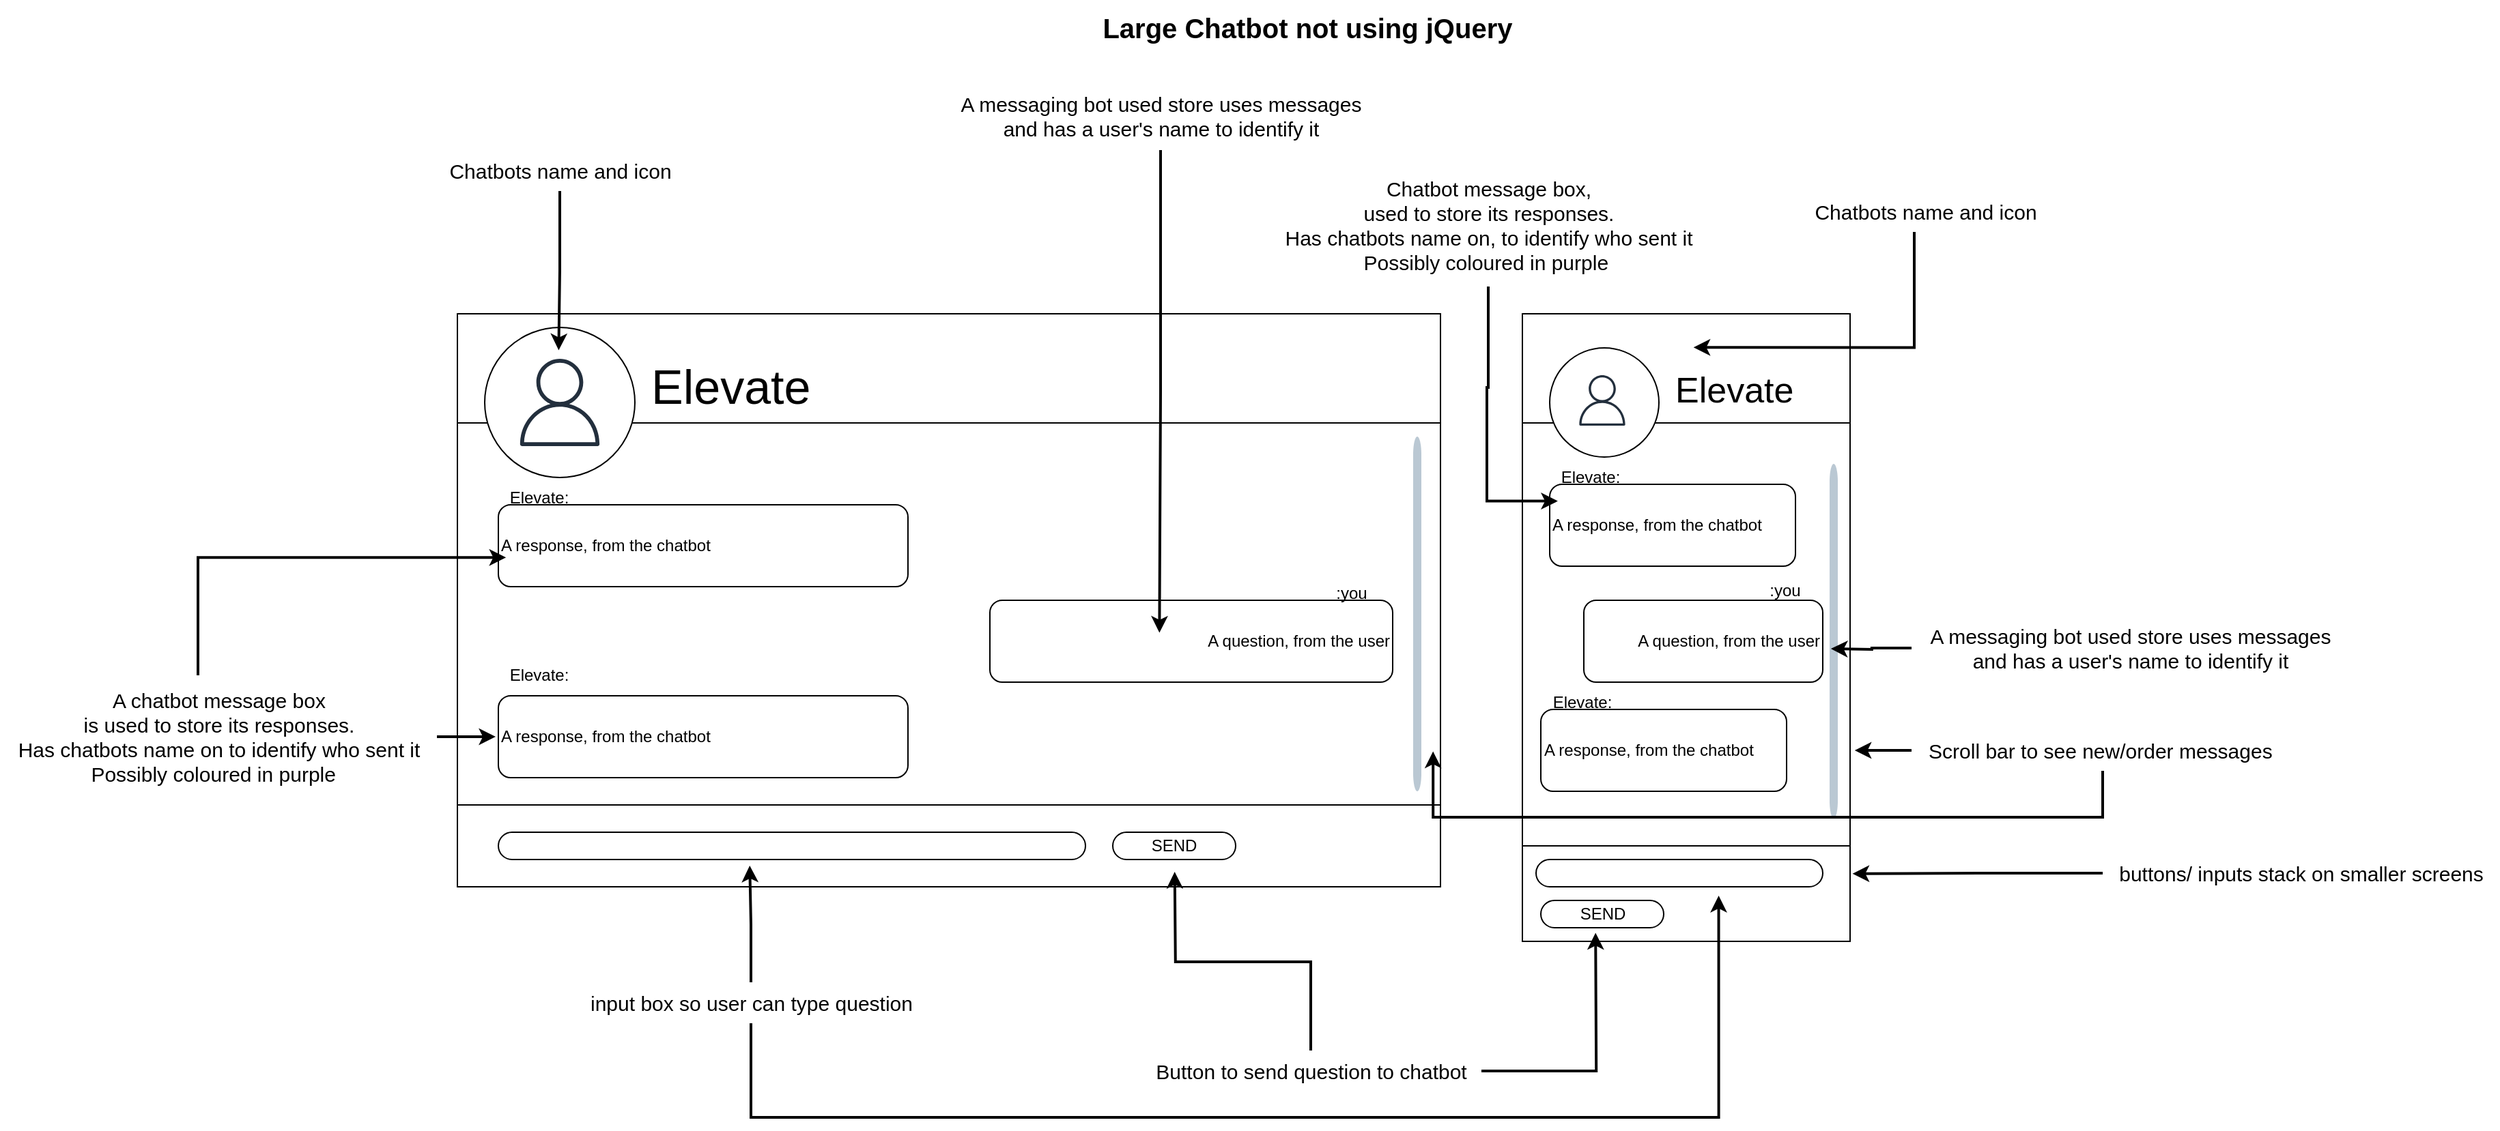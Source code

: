 <mxfile version="24.2.2" type="device">
  <diagram name="Page-1" id="RVQ59szAOKyf82A_zsJQ">
    <mxGraphModel dx="2284" dy="1838" grid="1" gridSize="10" guides="1" tooltips="1" connect="1" arrows="1" fold="1" page="1" pageScale="1" pageWidth="850" pageHeight="1100" math="0" shadow="0">
      <root>
        <mxCell id="0" />
        <mxCell id="1" parent="0" />
        <mxCell id="07otT8sb6iXUbk8XBaNZ-1" value="" style="rounded=0;whiteSpace=wrap;html=1;" parent="1" vertex="1">
          <mxGeometry x="70" y="130" width="720" height="420" as="geometry" />
        </mxCell>
        <mxCell id="07otT8sb6iXUbk8XBaNZ-2" value="" style="rounded=0;whiteSpace=wrap;html=1;" parent="1" vertex="1">
          <mxGeometry x="70" y="130" width="720" height="80" as="geometry" />
        </mxCell>
        <mxCell id="07otT8sb6iXUbk8XBaNZ-3" value="" style="ellipse;whiteSpace=wrap;html=1;aspect=fixed;" parent="1" vertex="1">
          <mxGeometry x="90" y="140" width="110" height="110" as="geometry" />
        </mxCell>
        <mxCell id="07otT8sb6iXUbk8XBaNZ-4" value="" style="sketch=0;outlineConnect=0;fontColor=#232F3E;gradientColor=none;fillColor=#232F3D;strokeColor=none;dashed=0;verticalLabelPosition=bottom;verticalAlign=top;align=center;html=1;fontSize=12;fontStyle=0;aspect=fixed;pointerEvents=1;shape=mxgraph.aws4.user;direction=east;" parent="1" vertex="1">
          <mxGeometry x="113" y="163" width="64" height="64" as="geometry" />
        </mxCell>
        <mxCell id="07otT8sb6iXUbk8XBaNZ-6" value="&lt;font style=&quot;font-size: 35px;&quot;&gt;Elevate&lt;/font&gt;" style="text;html=1;align=left;verticalAlign=middle;whiteSpace=wrap;rounded=0;" parent="1" vertex="1">
          <mxGeometry x="210" y="160" width="360" height="45" as="geometry" />
        </mxCell>
        <mxCell id="07otT8sb6iXUbk8XBaNZ-7" value="" style="rounded=0;whiteSpace=wrap;html=1;" parent="1" vertex="1">
          <mxGeometry x="70" y="490" width="720" height="60" as="geometry" />
        </mxCell>
        <mxCell id="07otT8sb6iXUbk8XBaNZ-8" value="" style="html=1;verticalLabelPosition=bottom;labelBackgroundColor=#ffffff;verticalAlign=top;shadow=0;dashed=0;strokeWidth=2;shape=mxgraph.ios7.misc.scroll_(vertical);fillColor=#bac8d3;strokeColor=#23445d;" parent="1" vertex="1">
          <mxGeometry x="770" y="220" width="6" height="260" as="geometry" />
        </mxCell>
        <mxCell id="07otT8sb6iXUbk8XBaNZ-9" value="A response, from the chatbot&amp;nbsp;&amp;nbsp;" style="rounded=1;whiteSpace=wrap;html=1;align=left;" parent="1" vertex="1">
          <mxGeometry x="100" y="270" width="300" height="60" as="geometry" />
        </mxCell>
        <mxCell id="07otT8sb6iXUbk8XBaNZ-11" value="Elevate:" style="text;html=1;align=center;verticalAlign=middle;whiteSpace=wrap;rounded=0;" parent="1" vertex="1">
          <mxGeometry x="100" y="250" width="60" height="30" as="geometry" />
        </mxCell>
        <mxCell id="07otT8sb6iXUbk8XBaNZ-12" value="&lt;span style=&quot;&quot;&gt;A response, from the chatbot&amp;nbsp;&amp;nbsp;&lt;/span&gt;" style="rounded=1;whiteSpace=wrap;html=1;align=left;" parent="1" vertex="1">
          <mxGeometry x="100" y="410" width="300" height="60" as="geometry" />
        </mxCell>
        <mxCell id="07otT8sb6iXUbk8XBaNZ-13" value="Elevate:" style="text;html=1;align=center;verticalAlign=middle;whiteSpace=wrap;rounded=0;" parent="1" vertex="1">
          <mxGeometry x="100" y="380" width="60" height="30" as="geometry" />
        </mxCell>
        <mxCell id="07otT8sb6iXUbk8XBaNZ-14" value="&lt;span style=&quot;&quot;&gt;A question, from the user&lt;/span&gt;" style="rounded=1;whiteSpace=wrap;html=1;align=right;" parent="1" vertex="1">
          <mxGeometry x="460" y="340" width="295" height="60" as="geometry" />
        </mxCell>
        <mxCell id="07otT8sb6iXUbk8XBaNZ-15" value=":you" style="text;html=1;align=center;verticalAlign=middle;whiteSpace=wrap;rounded=0;" parent="1" vertex="1">
          <mxGeometry x="695" y="320" width="60" height="30" as="geometry" />
        </mxCell>
        <mxCell id="07otT8sb6iXUbk8XBaNZ-16" value="" style="rounded=1;whiteSpace=wrap;html=1;arcSize=50;" parent="1" vertex="1">
          <mxGeometry x="100" y="510" width="430" height="20" as="geometry" />
        </mxCell>
        <mxCell id="07otT8sb6iXUbk8XBaNZ-17" value="SEND" style="rounded=1;whiteSpace=wrap;html=1;arcSize=50;" parent="1" vertex="1">
          <mxGeometry x="550" y="510" width="90" height="20" as="geometry" />
        </mxCell>
        <mxCell id="07otT8sb6iXUbk8XBaNZ-18" value="" style="rounded=0;whiteSpace=wrap;html=1;" parent="1" vertex="1">
          <mxGeometry x="850" y="130" width="240" height="460" as="geometry" />
        </mxCell>
        <mxCell id="07otT8sb6iXUbk8XBaNZ-19" value="" style="rounded=0;whiteSpace=wrap;html=1;" parent="1" vertex="1">
          <mxGeometry x="850" y="130" width="240" height="80" as="geometry" />
        </mxCell>
        <mxCell id="07otT8sb6iXUbk8XBaNZ-20" value="" style="ellipse;whiteSpace=wrap;html=1;aspect=fixed;" parent="1" vertex="1">
          <mxGeometry x="870" y="155" width="80" height="80" as="geometry" />
        </mxCell>
        <mxCell id="07otT8sb6iXUbk8XBaNZ-21" value="" style="sketch=0;outlineConnect=0;fontColor=#232F3E;gradientColor=none;fillColor=#232F3D;strokeColor=none;dashed=0;verticalLabelPosition=bottom;verticalAlign=top;align=center;html=1;fontSize=12;fontStyle=0;aspect=fixed;pointerEvents=1;shape=mxgraph.aws4.user;direction=east;" parent="1" vertex="1">
          <mxGeometry x="890" y="175" width="37" height="37" as="geometry" />
        </mxCell>
        <mxCell id="07otT8sb6iXUbk8XBaNZ-22" value="&lt;font style=&quot;font-size: 26px;&quot;&gt;Elevate&lt;/font&gt;" style="text;html=1;align=left;verticalAlign=middle;whiteSpace=wrap;rounded=0;" parent="1" vertex="1">
          <mxGeometry x="960" y="163" width="360" height="45" as="geometry" />
        </mxCell>
        <mxCell id="07otT8sb6iXUbk8XBaNZ-23" value="" style="rounded=0;whiteSpace=wrap;html=1;" parent="1" vertex="1">
          <mxGeometry x="850" y="520" width="240" height="70" as="geometry" />
        </mxCell>
        <mxCell id="07otT8sb6iXUbk8XBaNZ-31" value="" style="rounded=1;whiteSpace=wrap;html=1;arcSize=50;" parent="1" vertex="1">
          <mxGeometry x="860" y="530" width="210" height="20" as="geometry" />
        </mxCell>
        <mxCell id="07otT8sb6iXUbk8XBaNZ-32" value="SEND" style="rounded=1;whiteSpace=wrap;html=1;arcSize=50;" parent="1" vertex="1">
          <mxGeometry x="863.5" y="560" width="90" height="20" as="geometry" />
        </mxCell>
        <mxCell id="07otT8sb6iXUbk8XBaNZ-34" value="A response, from the chatbot&amp;nbsp;&amp;nbsp;" style="rounded=1;whiteSpace=wrap;html=1;align=left;" parent="1" vertex="1">
          <mxGeometry x="870" y="255" width="180" height="60" as="geometry" />
        </mxCell>
        <mxCell id="07otT8sb6iXUbk8XBaNZ-35" value="Elevate:" style="text;html=1;align=center;verticalAlign=middle;whiteSpace=wrap;rounded=0;" parent="1" vertex="1">
          <mxGeometry x="870" y="235" width="60" height="30" as="geometry" />
        </mxCell>
        <mxCell id="07otT8sb6iXUbk8XBaNZ-36" value="&lt;span style=&quot;&quot;&gt;A question, from the user&lt;/span&gt;" style="rounded=1;whiteSpace=wrap;html=1;align=right;" parent="1" vertex="1">
          <mxGeometry x="895" y="340" width="175" height="60" as="geometry" />
        </mxCell>
        <mxCell id="07otT8sb6iXUbk8XBaNZ-37" value=":you" style="text;html=1;align=center;verticalAlign=middle;whiteSpace=wrap;rounded=0;" parent="1" vertex="1">
          <mxGeometry x="1010" y="315" width="65" height="35" as="geometry" />
        </mxCell>
        <mxCell id="07otT8sb6iXUbk8XBaNZ-38" value="A response, from the chatbot&amp;nbsp;&amp;nbsp;" style="rounded=1;whiteSpace=wrap;html=1;align=left;" parent="1" vertex="1">
          <mxGeometry x="863.5" y="420" width="180" height="60" as="geometry" />
        </mxCell>
        <mxCell id="07otT8sb6iXUbk8XBaNZ-39" value="Elevate:" style="text;html=1;align=center;verticalAlign=middle;whiteSpace=wrap;rounded=0;" parent="1" vertex="1">
          <mxGeometry x="863.5" y="400" width="60" height="30" as="geometry" />
        </mxCell>
        <mxCell id="07otT8sb6iXUbk8XBaNZ-40" value="" style="html=1;verticalLabelPosition=bottom;labelBackgroundColor=#ffffff;verticalAlign=top;shadow=0;dashed=0;strokeWidth=2;shape=mxgraph.ios7.misc.scroll_(vertical);fillColor=#bac8d3;strokeColor=#23445d;" parent="1" vertex="1">
          <mxGeometry x="1075" y="240" width="6" height="260" as="geometry" />
        </mxCell>
        <mxCell id="07otT8sb6iXUbk8XBaNZ-43" style="edgeStyle=orthogonalEdgeStyle;rounded=0;orthogonalLoop=1;jettySize=auto;html=1;strokeWidth=2;" parent="1" source="07otT8sb6iXUbk8XBaNZ-42" edge="1">
          <mxGeometry relative="1" as="geometry">
            <mxPoint x="595.353" y="539.059" as="targetPoint" />
          </mxGeometry>
        </mxCell>
        <mxCell id="07otT8sb6iXUbk8XBaNZ-44" style="edgeStyle=orthogonalEdgeStyle;rounded=0;orthogonalLoop=1;jettySize=auto;html=1;strokeWidth=2;" parent="1" source="07otT8sb6iXUbk8XBaNZ-42" edge="1">
          <mxGeometry relative="1" as="geometry">
            <mxPoint x="903.588" y="583.765" as="targetPoint" />
          </mxGeometry>
        </mxCell>
        <mxCell id="07otT8sb6iXUbk8XBaNZ-42" value="&lt;span style=&quot;font-size: 15px;&quot;&gt;Button to send question to chatbot&lt;/span&gt;" style="text;html=1;align=center;verticalAlign=middle;resizable=0;points=[];autosize=1;strokeColor=none;fillColor=none;" parent="1" vertex="1">
          <mxGeometry x="570" y="670" width="250" height="30" as="geometry" />
        </mxCell>
        <mxCell id="07otT8sb6iXUbk8XBaNZ-46" style="edgeStyle=orthogonalEdgeStyle;rounded=0;orthogonalLoop=1;jettySize=auto;html=1;strokeWidth=2;" parent="1" source="07otT8sb6iXUbk8XBaNZ-45" edge="1">
          <mxGeometry relative="1" as="geometry">
            <mxPoint x="284.103" y="534.448" as="targetPoint" />
          </mxGeometry>
        </mxCell>
        <mxCell id="07otT8sb6iXUbk8XBaNZ-47" style="edgeStyle=orthogonalEdgeStyle;rounded=0;orthogonalLoop=1;jettySize=auto;html=1;strokeWidth=2;" parent="1" source="07otT8sb6iXUbk8XBaNZ-45" edge="1">
          <mxGeometry relative="1" as="geometry">
            <mxPoint x="993.759" y="556.517" as="targetPoint" />
            <Array as="points">
              <mxPoint x="285" y="719" />
              <mxPoint x="994" y="719" />
            </Array>
          </mxGeometry>
        </mxCell>
        <mxCell id="07otT8sb6iXUbk8XBaNZ-45" value="&lt;span style=&quot;font-size: 15px;&quot;&gt;input box so user can type question&lt;/span&gt;" style="text;html=1;align=center;verticalAlign=middle;resizable=0;points=[];autosize=1;strokeColor=none;fillColor=none;" parent="1" vertex="1">
          <mxGeometry x="155" y="620" width="260" height="30" as="geometry" />
        </mxCell>
        <mxCell id="07otT8sb6iXUbk8XBaNZ-50" style="edgeStyle=orthogonalEdgeStyle;rounded=0;orthogonalLoop=1;jettySize=auto;html=1;strokeColor=default;strokeWidth=2;align=center;verticalAlign=middle;fontFamily=Helvetica;fontSize=12;fontColor=default;labelBackgroundColor=default;endArrow=classic;" parent="1" source="07otT8sb6iXUbk8XBaNZ-49" edge="1">
          <mxGeometry relative="1" as="geometry">
            <mxPoint x="98" y="440" as="targetPoint" />
          </mxGeometry>
        </mxCell>
        <mxCell id="07otT8sb6iXUbk8XBaNZ-54" style="edgeStyle=orthogonalEdgeStyle;rounded=0;orthogonalLoop=1;jettySize=auto;html=1;strokeColor=default;strokeWidth=2;align=center;verticalAlign=middle;fontFamily=Helvetica;fontSize=12;fontColor=default;labelBackgroundColor=default;endArrow=classic;" parent="1" source="07otT8sb6iXUbk8XBaNZ-49" edge="1">
          <mxGeometry relative="1" as="geometry">
            <mxPoint x="105.6" y="308.6" as="targetPoint" />
            <Array as="points">
              <mxPoint x="-120" y="309" />
            </Array>
          </mxGeometry>
        </mxCell>
        <mxCell id="07otT8sb6iXUbk8XBaNZ-49" value="&lt;span style=&quot;font-size: 15px;&quot;&gt;A chatbot message box&lt;br&gt;is used to store its responses.&lt;/span&gt;&lt;div&gt;&lt;span style=&quot;font-size: 15px;&quot;&gt;Has chatbots name on to identify who sent it&lt;br&gt;Possibly coloured in purple&amp;nbsp;&amp;nbsp;&lt;/span&gt;&lt;/div&gt;" style="text;html=1;align=center;verticalAlign=middle;resizable=0;points=[];autosize=1;strokeColor=none;fillColor=none;" parent="1" vertex="1">
          <mxGeometry x="-265" y="395" width="320" height="90" as="geometry" />
        </mxCell>
        <mxCell id="07otT8sb6iXUbk8XBaNZ-56" style="edgeStyle=orthogonalEdgeStyle;rounded=0;orthogonalLoop=1;jettySize=auto;html=1;strokeColor=default;strokeWidth=2;align=center;verticalAlign=middle;fontFamily=Helvetica;fontSize=12;fontColor=default;labelBackgroundColor=default;endArrow=classic;" parent="1" source="07otT8sb6iXUbk8XBaNZ-55" edge="1">
          <mxGeometry relative="1" as="geometry">
            <mxPoint x="875.941" y="267.294" as="targetPoint" />
            <Array as="points">
              <mxPoint x="825" y="184" />
              <mxPoint x="824" y="267" />
            </Array>
          </mxGeometry>
        </mxCell>
        <mxCell id="07otT8sb6iXUbk8XBaNZ-55" value="&lt;span style=&quot;font-size: 15px;&quot;&gt;Chatbot message box, &lt;br&gt;used to store its responses.&lt;/span&gt;&lt;div&gt;&lt;span style=&quot;font-size: 15px;&quot;&gt;Has chatbots name on, to identify who sent it&lt;/span&gt;&lt;/div&gt;&lt;div&gt;&lt;span style=&quot;font-size: 15px; background-color: initial;&quot;&gt;Possibly coloured in purple&lt;/span&gt;&lt;span style=&quot;font-size: 15px;&quot;&gt;&amp;nbsp;&lt;/span&gt;&lt;/div&gt;" style="text;html=1;align=center;verticalAlign=middle;resizable=0;points=[];autosize=1;strokeColor=none;fillColor=none;" parent="1" vertex="1">
          <mxGeometry x="665" y="20" width="320" height="90" as="geometry" />
        </mxCell>
        <mxCell id="07otT8sb6iXUbk8XBaNZ-58" style="edgeStyle=orthogonalEdgeStyle;rounded=0;orthogonalLoop=1;jettySize=auto;html=1;strokeColor=default;strokeWidth=2;align=center;verticalAlign=middle;fontFamily=Helvetica;fontSize=12;fontColor=default;labelBackgroundColor=default;endArrow=classic;" parent="1" source="07otT8sb6iXUbk8XBaNZ-57" edge="1">
          <mxGeometry relative="1" as="geometry">
            <mxPoint x="1075.941" y="375.529" as="targetPoint" />
          </mxGeometry>
        </mxCell>
        <mxCell id="07otT8sb6iXUbk8XBaNZ-57" value="&lt;span style=&quot;font-size: 15px;&quot;&gt;A messaging bot used store uses messages&lt;/span&gt;&lt;div&gt;&lt;span style=&quot;font-size: 15px;&quot;&gt;&amp;nbsp;and has a user&#39;s name to identify it&amp;nbsp;&lt;/span&gt;&lt;/div&gt;" style="text;html=1;align=center;verticalAlign=middle;resizable=0;points=[];autosize=1;strokeColor=none;fillColor=none;" parent="1" vertex="1">
          <mxGeometry x="1135" y="350" width="320" height="50" as="geometry" />
        </mxCell>
        <mxCell id="07otT8sb6iXUbk8XBaNZ-60" style="edgeStyle=orthogonalEdgeStyle;rounded=0;orthogonalLoop=1;jettySize=auto;html=1;strokeColor=default;strokeWidth=2;align=center;verticalAlign=middle;fontFamily=Helvetica;fontSize=12;fontColor=default;labelBackgroundColor=default;endArrow=classic;" parent="1" source="07otT8sb6iXUbk8XBaNZ-59" edge="1">
          <mxGeometry relative="1" as="geometry">
            <mxPoint x="584.176" y="363.765" as="targetPoint" />
          </mxGeometry>
        </mxCell>
        <mxCell id="07otT8sb6iXUbk8XBaNZ-59" value="&lt;span style=&quot;font-size: 15px;&quot;&gt;A messaging bot used store uses messages&lt;/span&gt;&lt;div&gt;&lt;span style=&quot;font-size: 15px;&quot;&gt;&amp;nbsp;and has a user&#39;s name to identify it&amp;nbsp;&lt;/span&gt;&lt;/div&gt;" style="text;html=1;align=center;verticalAlign=middle;resizable=0;points=[];autosize=1;strokeColor=none;fillColor=none;" parent="1" vertex="1">
          <mxGeometry x="425" y="-40" width="320" height="50" as="geometry" />
        </mxCell>
        <mxCell id="07otT8sb6iXUbk8XBaNZ-62" style="edgeStyle=orthogonalEdgeStyle;rounded=0;orthogonalLoop=1;jettySize=auto;html=1;strokeColor=default;strokeWidth=2;align=center;verticalAlign=middle;fontFamily=Helvetica;fontSize=12;fontColor=default;labelBackgroundColor=default;endArrow=classic;" parent="1" source="07otT8sb6iXUbk8XBaNZ-61" edge="1">
          <mxGeometry relative="1" as="geometry">
            <mxPoint x="1091.8" y="540.4" as="targetPoint" />
          </mxGeometry>
        </mxCell>
        <mxCell id="07otT8sb6iXUbk8XBaNZ-61" value="&lt;span style=&quot;font-size: 15px;&quot;&gt;buttons/ inputs stack on smaller screens&lt;/span&gt;" style="text;html=1;align=center;verticalAlign=middle;resizable=0;points=[];autosize=1;strokeColor=none;fillColor=none;" parent="1" vertex="1">
          <mxGeometry x="1275" y="525" width="290" height="30" as="geometry" />
        </mxCell>
        <mxCell id="07otT8sb6iXUbk8XBaNZ-64" style="edgeStyle=orthogonalEdgeStyle;rounded=0;orthogonalLoop=1;jettySize=auto;html=1;strokeColor=default;strokeWidth=2;align=center;verticalAlign=middle;fontFamily=Helvetica;fontSize=12;fontColor=default;labelBackgroundColor=default;endArrow=classic;" parent="1" source="07otT8sb6iXUbk8XBaNZ-63" edge="1">
          <mxGeometry relative="1" as="geometry">
            <mxPoint x="1093.4" y="450" as="targetPoint" />
          </mxGeometry>
        </mxCell>
        <mxCell id="07otT8sb6iXUbk8XBaNZ-65" style="edgeStyle=orthogonalEdgeStyle;rounded=0;orthogonalLoop=1;jettySize=auto;html=1;strokeColor=default;strokeWidth=2;align=center;verticalAlign=middle;fontFamily=Helvetica;fontSize=12;fontColor=default;labelBackgroundColor=default;endArrow=classic;" parent="1" source="07otT8sb6iXUbk8XBaNZ-63" edge="1">
          <mxGeometry relative="1" as="geometry">
            <mxPoint x="784.6" y="450.8" as="targetPoint" />
            <Array as="points">
              <mxPoint x="1275" y="499" />
              <mxPoint x="785" y="499" />
            </Array>
          </mxGeometry>
        </mxCell>
        <mxCell id="07otT8sb6iXUbk8XBaNZ-63" value="&lt;span style=&quot;font-size: 15px;&quot;&gt;Scroll bar to see new/order messages&amp;nbsp;&lt;/span&gt;" style="text;html=1;align=center;verticalAlign=middle;resizable=0;points=[];autosize=1;strokeColor=none;fillColor=none;" parent="1" vertex="1">
          <mxGeometry x="1135" y="435" width="280" height="30" as="geometry" />
        </mxCell>
        <mxCell id="07otT8sb6iXUbk8XBaNZ-70" style="edgeStyle=orthogonalEdgeStyle;rounded=0;orthogonalLoop=1;jettySize=auto;html=1;strokeColor=default;strokeWidth=2;align=center;verticalAlign=middle;fontFamily=Helvetica;fontSize=12;fontColor=default;labelBackgroundColor=default;endArrow=classic;" parent="1" source="07otT8sb6iXUbk8XBaNZ-66" edge="1">
          <mxGeometry relative="1" as="geometry">
            <mxPoint x="144.176" y="156.706" as="targetPoint" />
          </mxGeometry>
        </mxCell>
        <mxCell id="07otT8sb6iXUbk8XBaNZ-66" value="&lt;span style=&quot;font-size: 15px;&quot;&gt;Chatbots name and icon&lt;/span&gt;" style="text;html=1;align=center;verticalAlign=middle;resizable=0;points=[];autosize=1;strokeColor=none;fillColor=none;" parent="1" vertex="1">
          <mxGeometry x="50" y="10" width="190" height="30" as="geometry" />
        </mxCell>
        <mxCell id="07otT8sb6iXUbk8XBaNZ-69" style="edgeStyle=orthogonalEdgeStyle;rounded=0;orthogonalLoop=1;jettySize=auto;html=1;strokeColor=default;strokeWidth=2;align=center;verticalAlign=middle;fontFamily=Helvetica;fontSize=12;fontColor=default;labelBackgroundColor=default;endArrow=classic;" parent="1" source="07otT8sb6iXUbk8XBaNZ-68" edge="1">
          <mxGeometry relative="1" as="geometry">
            <mxPoint x="975.333" y="154.667" as="targetPoint" />
            <Array as="points">
              <mxPoint x="1137" y="155" />
            </Array>
          </mxGeometry>
        </mxCell>
        <mxCell id="07otT8sb6iXUbk8XBaNZ-68" value="&lt;span style=&quot;font-size: 15px;&quot;&gt;Chatbots name and icon&lt;/span&gt;" style="text;html=1;align=center;verticalAlign=middle;resizable=0;points=[];autosize=1;strokeColor=none;fillColor=none;" parent="1" vertex="1">
          <mxGeometry x="1050" y="40" width="190" height="30" as="geometry" />
        </mxCell>
        <mxCell id="oX64QAJfywEpNViciBoF-1" value="&lt;font style=&quot;font-size: 20px;&quot;&gt;&lt;b&gt;Large Chatbot not using jQuery&amp;nbsp;&lt;/b&gt;&lt;/font&gt;" style="text;html=1;align=center;verticalAlign=middle;resizable=0;points=[];autosize=1;strokeColor=none;fillColor=none;" vertex="1" parent="1">
          <mxGeometry x="530" y="-100" width="330" height="40" as="geometry" />
        </mxCell>
      </root>
    </mxGraphModel>
  </diagram>
</mxfile>
